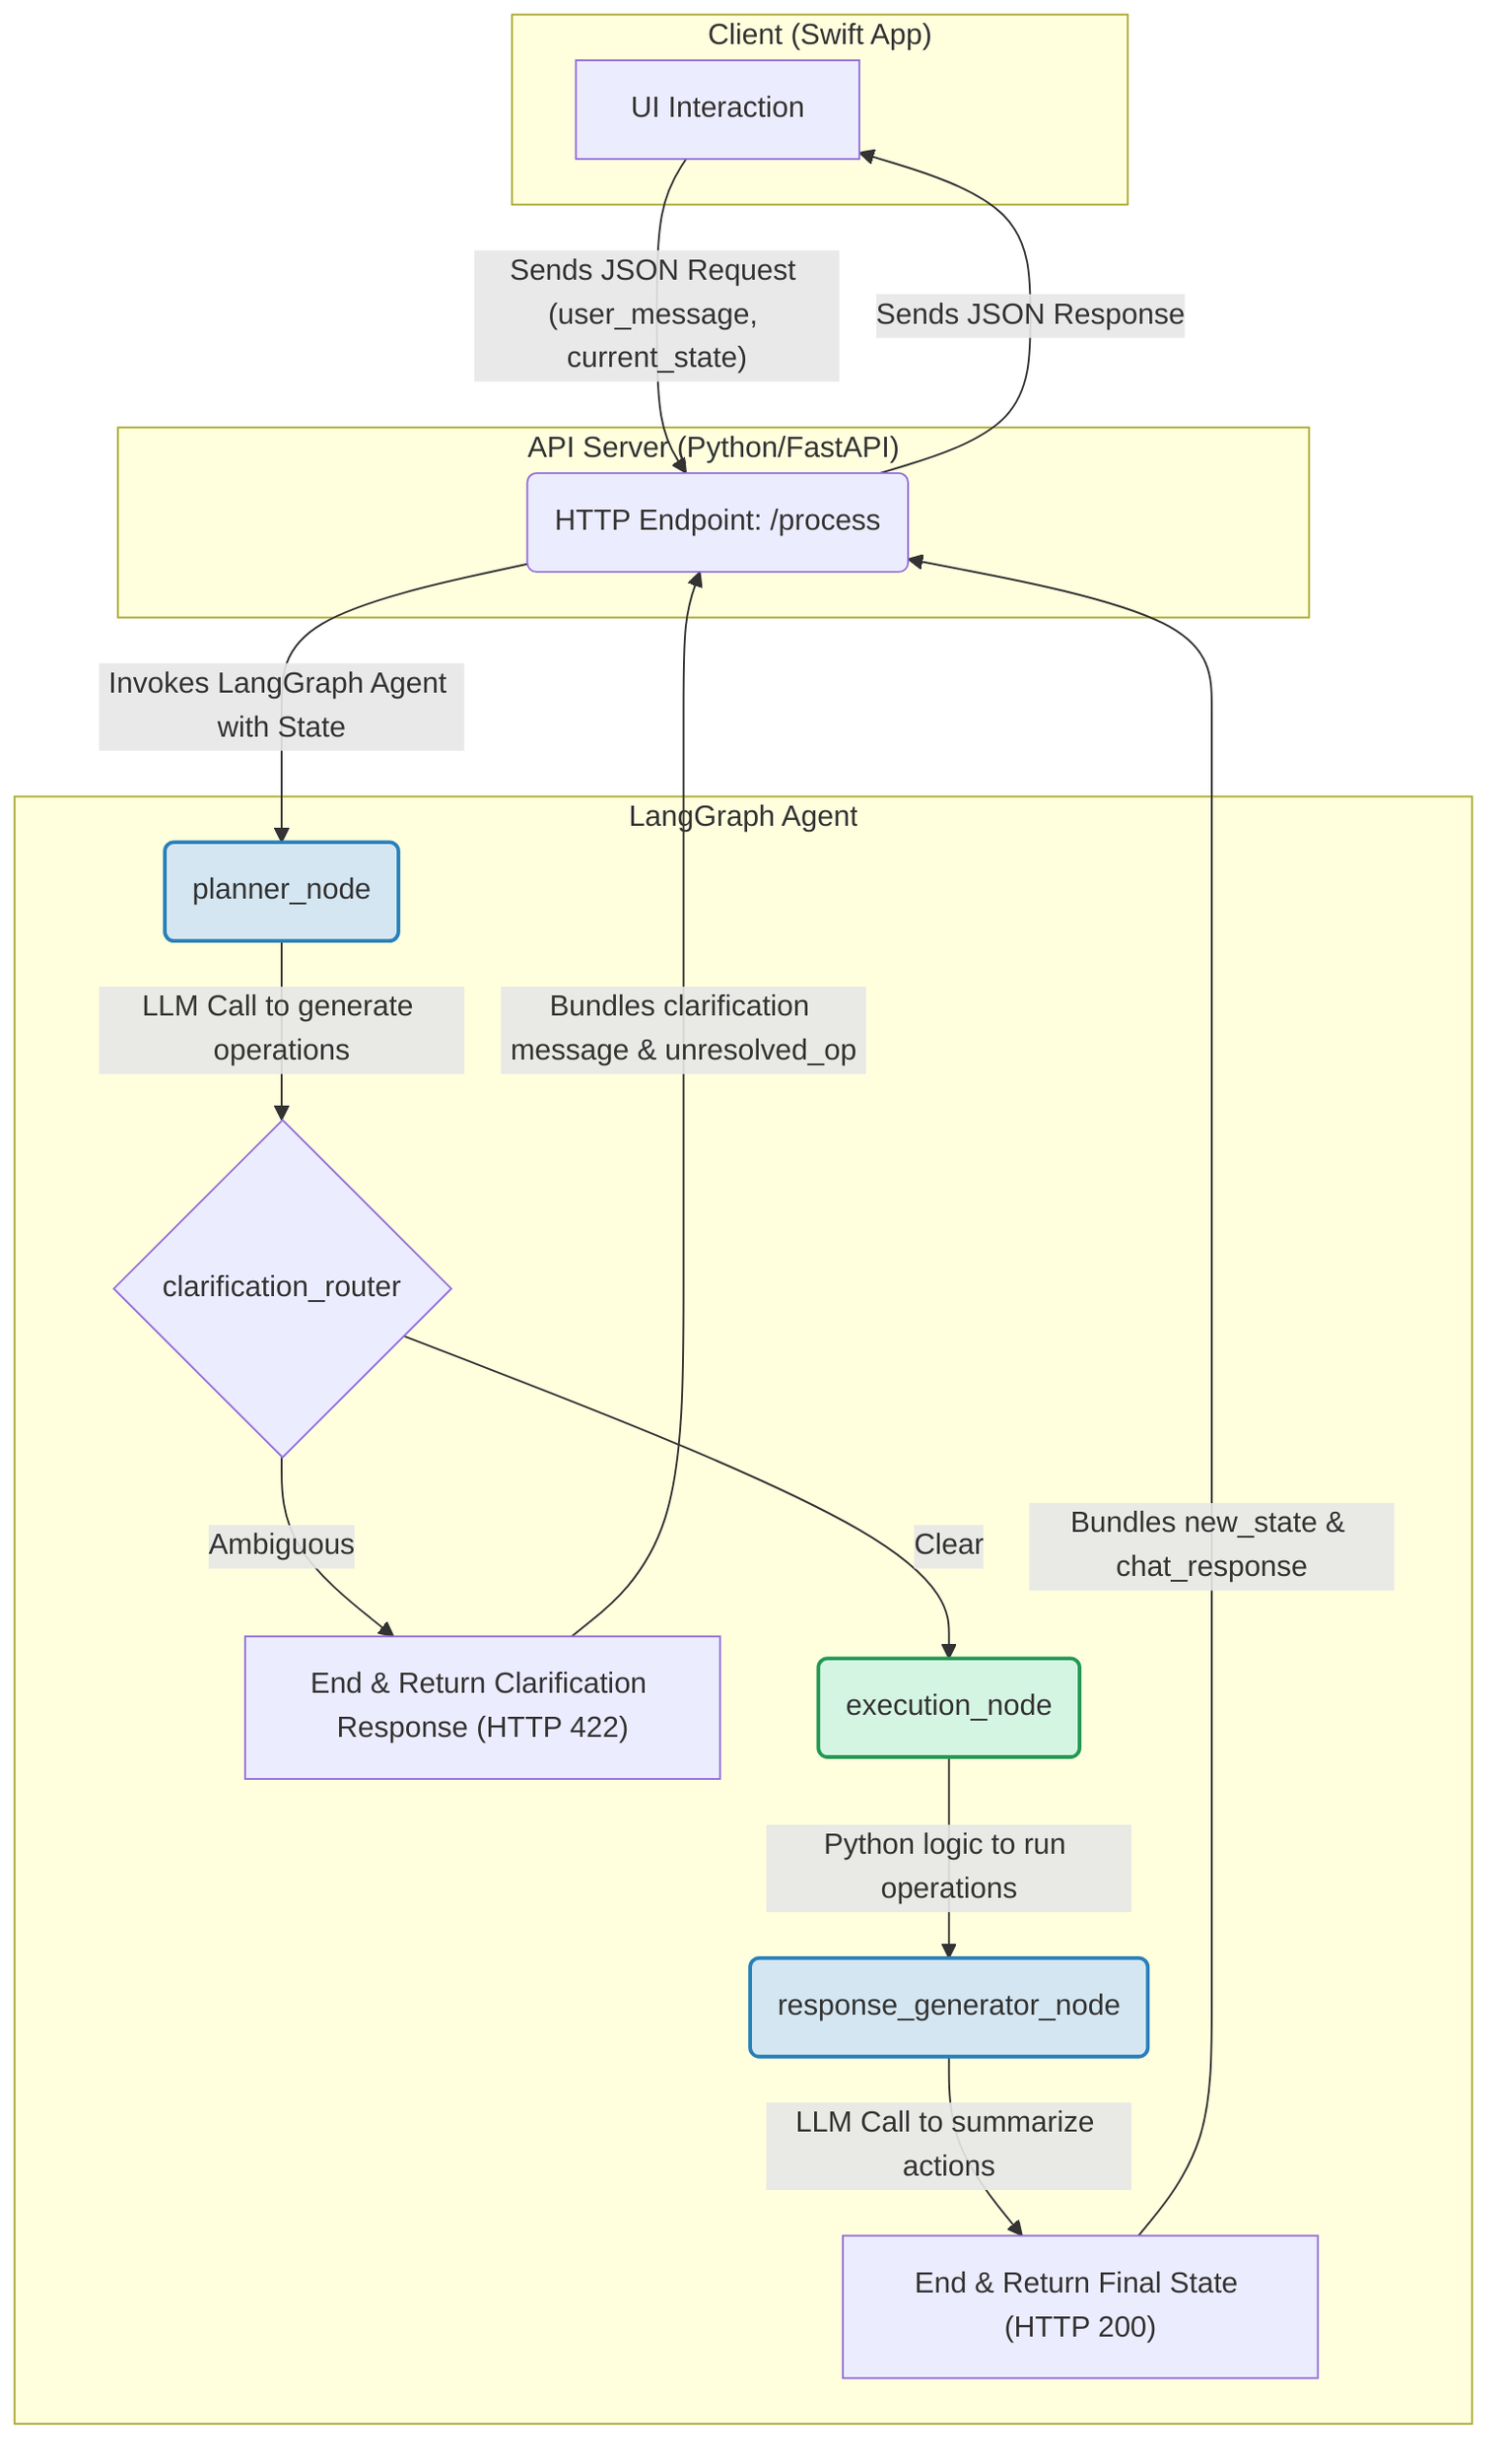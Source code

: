 graph TD
    subgraph "Client (Swift App)"
        A[UI Interaction]
    end

    subgraph "API Server (Python/FastAPI)"
        B("HTTP Endpoint: /process")
    end

    subgraph "LangGraph Agent"
        C(planner_node) -- "LLM Call to generate operations" --> D{clarification_router}
        D -- "Ambiguous" --> F["End & Return Clarification Response (HTTP 422)"]
        D -- "Clear" --> G(execution_node)
        G -- "Python logic to run operations" --> H(response_generator_node)
        H -- "LLM Call to summarize actions" --> I["End & Return Final State (HTTP 200)"]
    end

    A -- "Sends JSON Request (user_message, current_state)" --> B
    B -- "Invokes LangGraph Agent with State" --> C
    I -- "Bundles new_state & chat_response" --> B
    F -- "Bundles clarification message & unresolved_op" --> B
    B -- "Sends JSON Response" --> A

    style C fill:#d4e6f1,stroke:#2980b9,stroke-width:2px
    style H fill:#d4e6f1,stroke:#2980b9,stroke-width:2px
    style G fill:#d5f5e3,stroke:#229954,stroke-width:2px